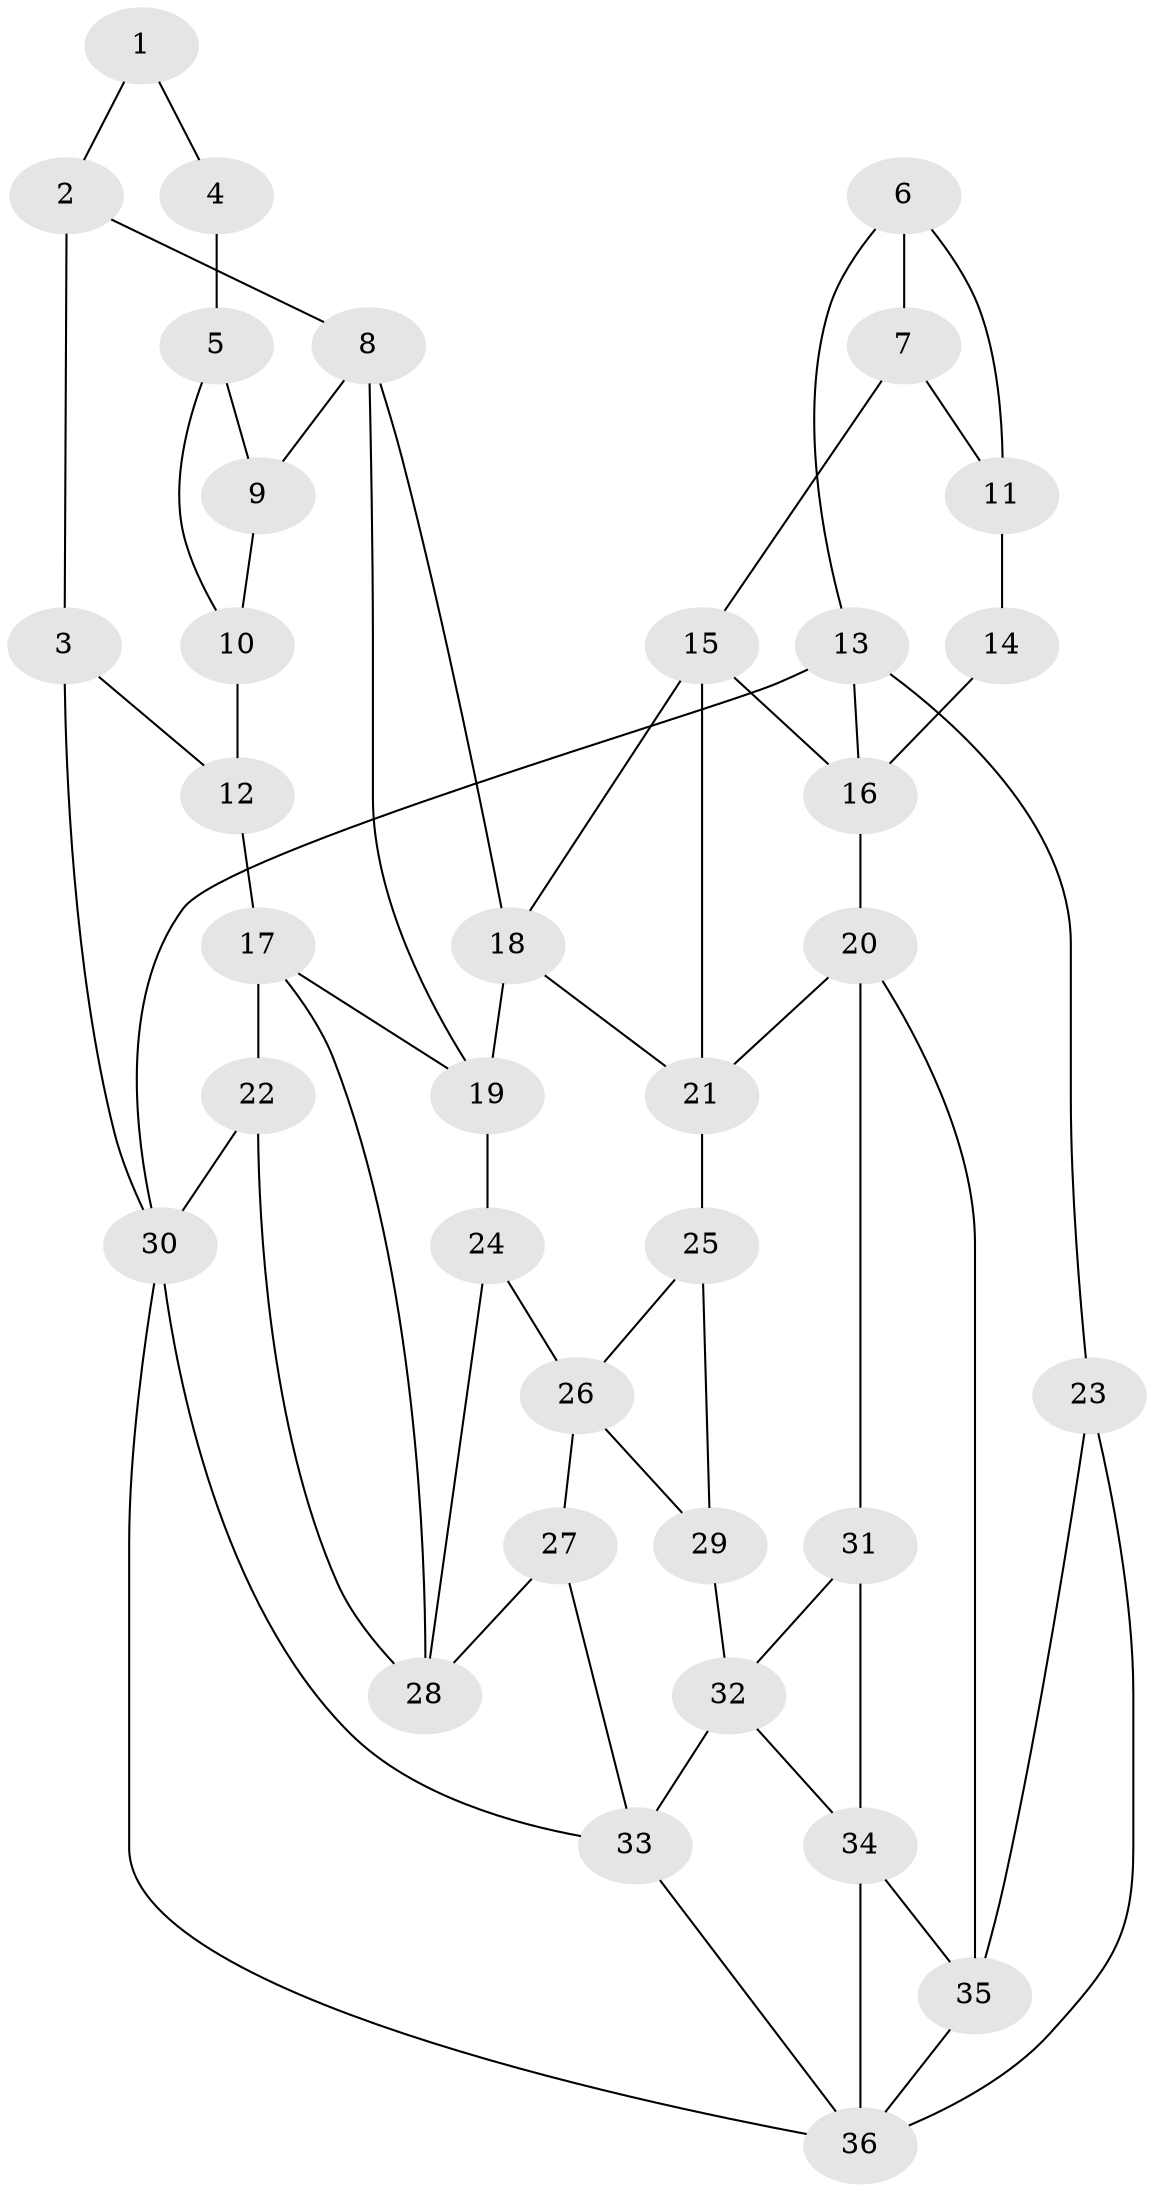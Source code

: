 // original degree distribution, {3: 0.04225352112676056, 5: 0.6056338028169014, 4: 0.18309859154929578, 6: 0.16901408450704225}
// Generated by graph-tools (version 1.1) at 2025/03/03/09/25 03:03:20]
// undirected, 36 vertices, 62 edges
graph export_dot {
graph [start="1"]
  node [color=gray90,style=filled];
  1;
  2;
  3;
  4;
  5;
  6;
  7;
  8;
  9;
  10;
  11;
  12;
  13;
  14;
  15;
  16;
  17;
  18;
  19;
  20;
  21;
  22;
  23;
  24;
  25;
  26;
  27;
  28;
  29;
  30;
  31;
  32;
  33;
  34;
  35;
  36;
  1 -- 2 [weight=1.0];
  1 -- 4 [weight=1.0];
  2 -- 3 [weight=1.0];
  2 -- 8 [weight=1.0];
  3 -- 12 [weight=1.0];
  3 -- 30 [weight=1.0];
  4 -- 5 [weight=2.0];
  5 -- 9 [weight=1.0];
  5 -- 10 [weight=1.0];
  6 -- 7 [weight=1.0];
  6 -- 11 [weight=1.0];
  6 -- 13 [weight=1.0];
  7 -- 11 [weight=1.0];
  7 -- 15 [weight=1.0];
  8 -- 9 [weight=1.0];
  8 -- 18 [weight=1.0];
  8 -- 19 [weight=1.0];
  9 -- 10 [weight=1.0];
  10 -- 12 [weight=2.0];
  11 -- 14 [weight=2.0];
  12 -- 17 [weight=1.0];
  13 -- 16 [weight=1.0];
  13 -- 23 [weight=2.0];
  13 -- 30 [weight=1.0];
  14 -- 16 [weight=2.0];
  15 -- 16 [weight=1.0];
  15 -- 18 [weight=1.0];
  15 -- 21 [weight=1.0];
  16 -- 20 [weight=1.0];
  17 -- 19 [weight=1.0];
  17 -- 22 [weight=1.0];
  17 -- 28 [weight=1.0];
  18 -- 19 [weight=1.0];
  18 -- 21 [weight=1.0];
  19 -- 24 [weight=1.0];
  20 -- 21 [weight=1.0];
  20 -- 31 [weight=1.0];
  20 -- 35 [weight=1.0];
  21 -- 25 [weight=2.0];
  22 -- 28 [weight=1.0];
  22 -- 30 [weight=2.0];
  23 -- 35 [weight=1.0];
  23 -- 36 [weight=1.0];
  24 -- 26 [weight=1.0];
  24 -- 28 [weight=1.0];
  25 -- 26 [weight=1.0];
  25 -- 29 [weight=1.0];
  26 -- 27 [weight=1.0];
  26 -- 29 [weight=1.0];
  27 -- 28 [weight=1.0];
  27 -- 33 [weight=1.0];
  29 -- 32 [weight=1.0];
  30 -- 33 [weight=1.0];
  30 -- 36 [weight=1.0];
  31 -- 32 [weight=1.0];
  31 -- 34 [weight=1.0];
  32 -- 33 [weight=1.0];
  32 -- 34 [weight=1.0];
  33 -- 36 [weight=1.0];
  34 -- 35 [weight=1.0];
  34 -- 36 [weight=1.0];
  35 -- 36 [weight=1.0];
}
